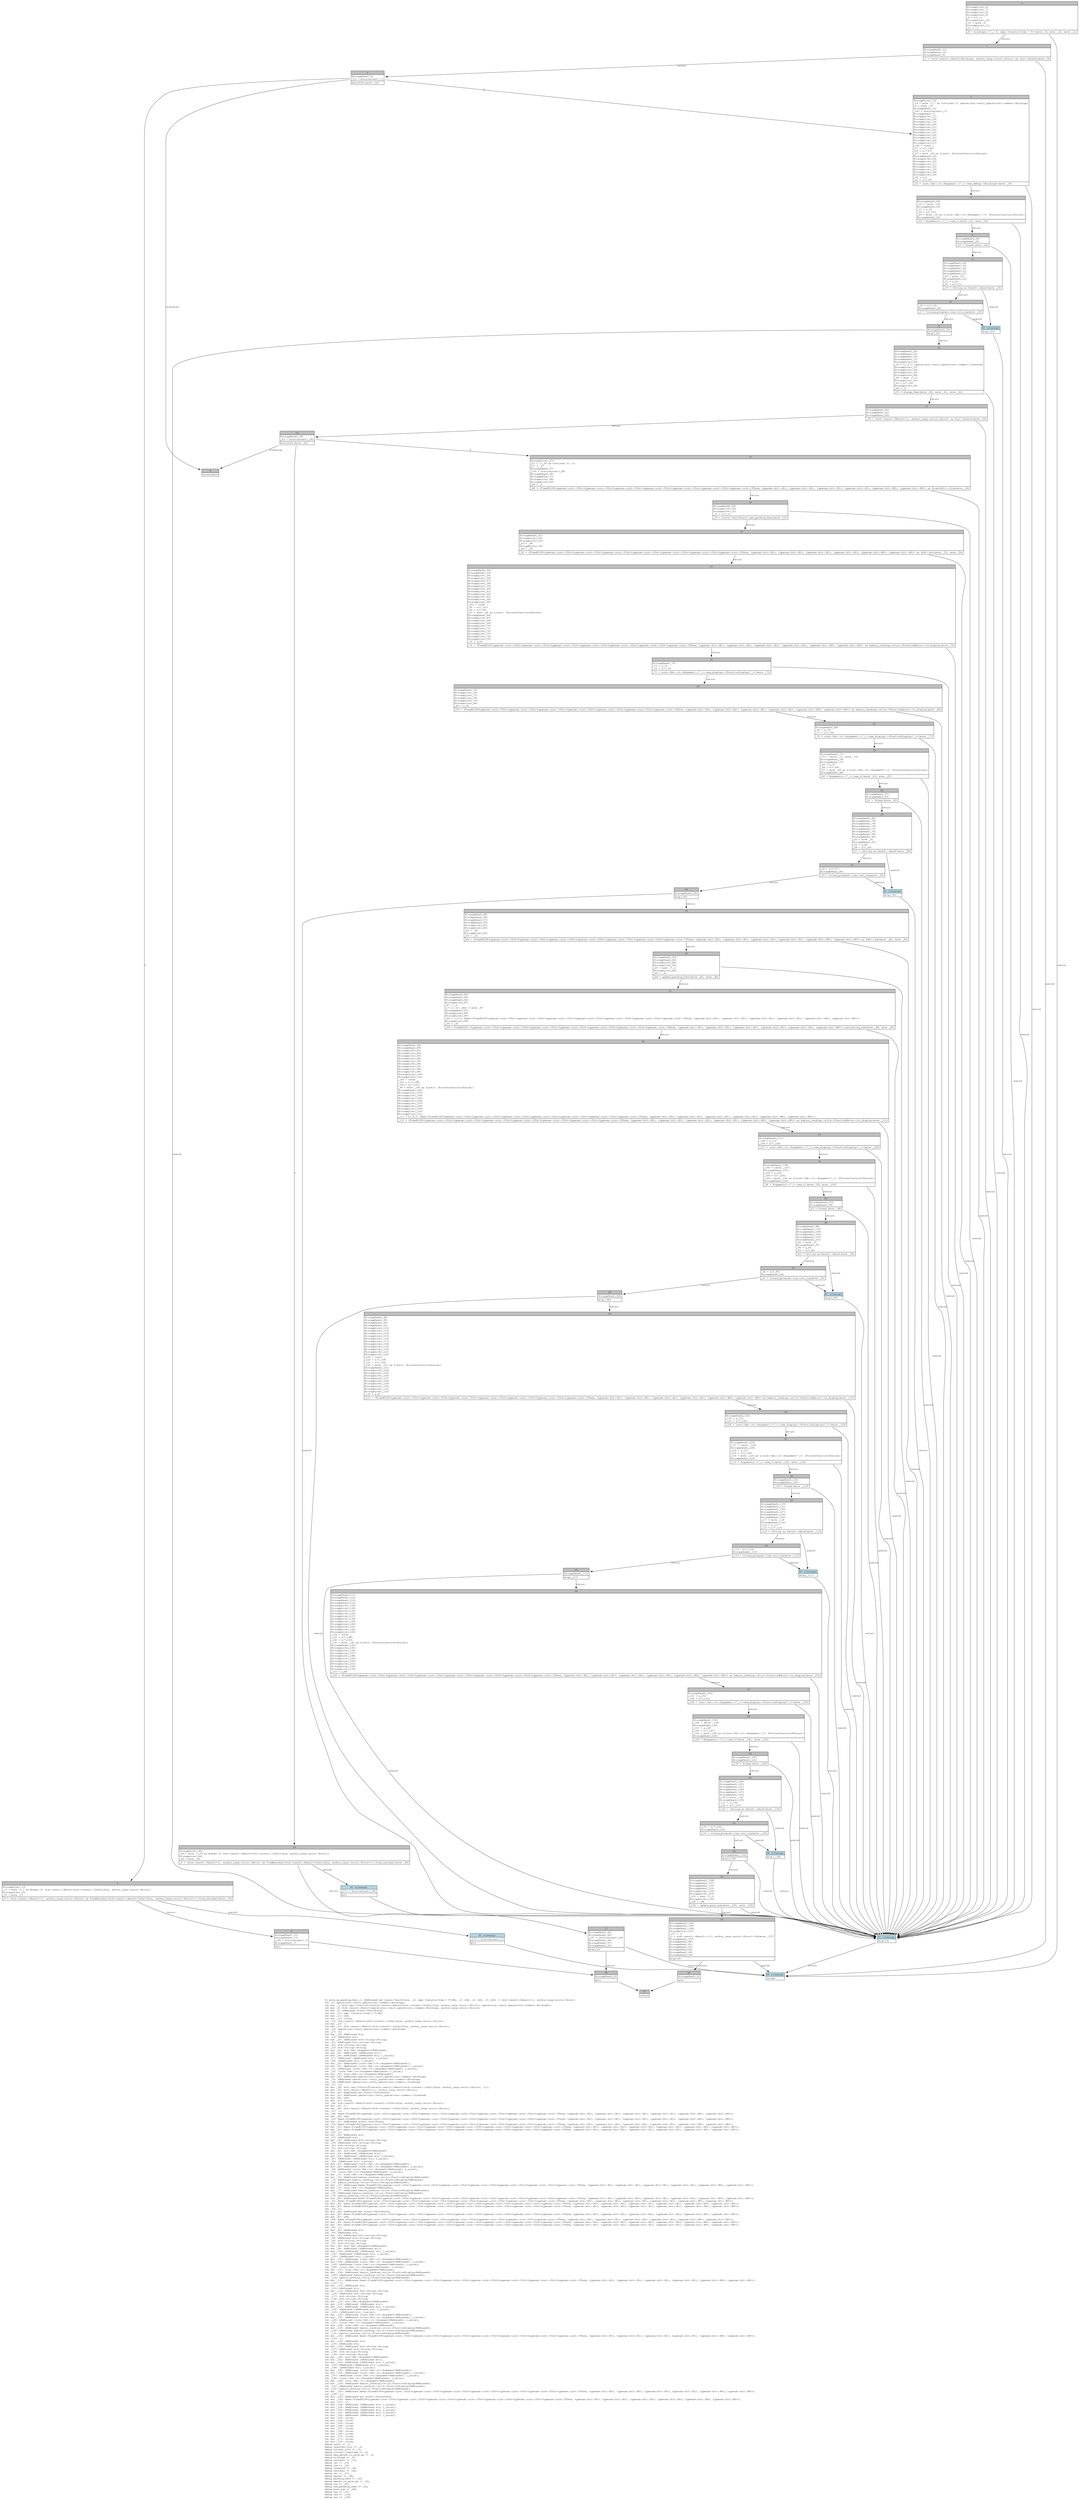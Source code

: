 digraph Mir_0_400 {
    graph [fontname="Courier, monospace"];
    node [fontname="Courier, monospace"];
    edge [fontname="Courier, monospace"];
    label=<fn give_up_pending_fee(_1: &amp;ReErased mut state::VaultState, _2: impl Iterator&lt;Item = T&gt;/#2, _3: u64, _4: u64, _5: u64) -&gt; std::result::Result&lt;(), anchor_lang::error::Error&gt;<br align="left"/>let _6: operations::vault_operations::common::Holdings;<br align="left"/>let mut _7: std::ops::ControlFlow&lt;std::result::Result&lt;std::convert::Infallible, anchor_lang::error::Error&gt;, operations::vault_operations::common::Holdings&gt;;<br align="left"/>let mut _8: std::result::Result&lt;operations::vault_operations::common::Holdings, anchor_lang::error::Error&gt;;<br align="left"/>let mut _9: &amp;ReErased state::VaultState;<br align="left"/>let mut _10: impl Iterator&lt;Item = T&gt;/#2;<br align="left"/>let mut _11: u64;<br align="left"/>let mut _12: isize;<br align="left"/>let _13: std::result::Result&lt;std::convert::Infallible, anchor_lang::error::Error&gt;;<br align="left"/>let mut _14: !;<br align="left"/>let mut _15: std::result::Result&lt;std::convert::Infallible, anchor_lang::error::Error&gt;;<br align="left"/>let _16: operations::vault_operations::common::Holdings;<br align="left"/>let _17: ();<br align="left"/>let mut _18: &amp;ReErased str;<br align="left"/>let _19: &amp;ReErased str;<br align="left"/>let mut _20: &amp;ReErased std::string::String;<br align="left"/>let _21: &amp;ReErased std::string::String;<br align="left"/>let _22: std::string::String;<br align="left"/>let _23: std::string::String;<br align="left"/>let mut _24: std::fmt::Arguments&lt;ReErased&gt;;<br align="left"/>let mut _25: &amp;ReErased [&amp;ReErased str];<br align="left"/>let mut _26: &amp;ReErased [&amp;ReErased str; 1_usize];<br align="left"/>let _27: &amp;ReErased [&amp;ReErased str; 1_usize];<br align="left"/>let _28: [&amp;ReErased str; 1_usize];<br align="left"/>let mut _29: &amp;ReErased [core::fmt::rt::Argument&lt;ReErased&gt;];<br align="left"/>let mut _30: &amp;ReErased [core::fmt::rt::Argument&lt;ReErased&gt;; 1_usize];<br align="left"/>let _31: &amp;ReErased [core::fmt::rt::Argument&lt;ReErased&gt;; 1_usize];<br align="left"/>let _32: [core::fmt::rt::Argument&lt;ReErased&gt;; 1_usize];<br align="left"/>let mut _33: core::fmt::rt::Argument&lt;ReErased&gt;;<br align="left"/>let mut _34: &amp;ReErased operations::vault_operations::common::Holdings;<br align="left"/>let _35: &amp;ReErased operations::vault_operations::common::Holdings;<br align="left"/>let _36: &amp;ReErased operations::vault_operations::common::Invested;<br align="left"/>let _37: ();<br align="left"/>let mut _38: std::ops::ControlFlow&lt;std::result::Result&lt;std::convert::Infallible, anchor_lang::error::Error&gt;, ()&gt;;<br align="left"/>let mut _39: std::result::Result&lt;(), anchor_lang::error::Error&gt;;<br align="left"/>let mut _40: &amp;ReErased mut state::VaultState;<br align="left"/>let mut _41: &amp;ReErased operations::vault_operations::common::Invested;<br align="left"/>let mut _42: u64;<br align="left"/>let mut _43: isize;<br align="left"/>let _44: std::result::Result&lt;std::convert::Infallible, anchor_lang::error::Error&gt;;<br align="left"/>let mut _45: !;<br align="left"/>let mut _46: std::result::Result&lt;std::convert::Infallible, anchor_lang::error::Error&gt;;<br align="left"/>let _47: ();<br align="left"/>let _48: fixed::FixedU128&lt;typenum::uint::UInt&lt;typenum::uint::UInt&lt;typenum::uint::UInt&lt;typenum::uint::UInt&lt;typenum::uint::UInt&lt;typenum::uint::UInt&lt;typenum::uint::UTerm, typenum::bit::B1&gt;, typenum::bit::B1&gt;, typenum::bit::B1&gt;, typenum::bit::B1&gt;, typenum::bit::B0&gt;, typenum::bit::B0&gt;&gt;;<br align="left"/>let mut _49: u64;<br align="left"/>let _50: fixed::FixedU128&lt;typenum::uint::UInt&lt;typenum::uint::UInt&lt;typenum::uint::UInt&lt;typenum::uint::UInt&lt;typenum::uint::UInt&lt;typenum::uint::UInt&lt;typenum::uint::UTerm, typenum::bit::B1&gt;, typenum::bit::B1&gt;, typenum::bit::B1&gt;, typenum::bit::B1&gt;, typenum::bit::B0&gt;, typenum::bit::B0&gt;&gt;;<br align="left"/>let mut _51: &amp;ReErased state::VaultState;<br align="left"/>let _52: fixed::FixedU128&lt;typenum::uint::UInt&lt;typenum::uint::UInt&lt;typenum::uint::UInt&lt;typenum::uint::UInt&lt;typenum::uint::UInt&lt;typenum::uint::UInt&lt;typenum::uint::UTerm, typenum::bit::B1&gt;, typenum::bit::B1&gt;, typenum::bit::B1&gt;, typenum::bit::B1&gt;, typenum::bit::B0&gt;, typenum::bit::B0&gt;&gt;;<br align="left"/>let mut _53: fixed::FixedU128&lt;typenum::uint::UInt&lt;typenum::uint::UInt&lt;typenum::uint::UInt&lt;typenum::uint::UInt&lt;typenum::uint::UInt&lt;typenum::uint::UInt&lt;typenum::uint::UTerm, typenum::bit::B1&gt;, typenum::bit::B1&gt;, typenum::bit::B1&gt;, typenum::bit::B1&gt;, typenum::bit::B0&gt;, typenum::bit::B0&gt;&gt;;<br align="left"/>let mut _54: fixed::FixedU128&lt;typenum::uint::UInt&lt;typenum::uint::UInt&lt;typenum::uint::UInt&lt;typenum::uint::UInt&lt;typenum::uint::UInt&lt;typenum::uint::UInt&lt;typenum::uint::UTerm, typenum::bit::B1&gt;, typenum::bit::B1&gt;, typenum::bit::B1&gt;, typenum::bit::B1&gt;, typenum::bit::B0&gt;, typenum::bit::B0&gt;&gt;;<br align="left"/>let _55: ();<br align="left"/>let mut _56: &amp;ReErased str;<br align="left"/>let _57: &amp;ReErased str;<br align="left"/>let mut _58: &amp;ReErased std::string::String;<br align="left"/>let _59: &amp;ReErased std::string::String;<br align="left"/>let _60: std::string::String;<br align="left"/>let _61: std::string::String;<br align="left"/>let mut _62: std::fmt::Arguments&lt;ReErased&gt;;<br align="left"/>let mut _63: &amp;ReErased [&amp;ReErased str];<br align="left"/>let mut _64: &amp;ReErased [&amp;ReErased str; 3_usize];<br align="left"/>let _65: &amp;ReErased [&amp;ReErased str; 3_usize];<br align="left"/>let _66: [&amp;ReErased str; 3_usize];<br align="left"/>let mut _67: &amp;ReErased [core::fmt::rt::Argument&lt;ReErased&gt;];<br align="left"/>let mut _68: &amp;ReErased [core::fmt::rt::Argument&lt;ReErased&gt;; 2_usize];<br align="left"/>let _69: &amp;ReErased [core::fmt::rt::Argument&lt;ReErased&gt;; 2_usize];<br align="left"/>let _70: [core::fmt::rt::Argument&lt;ReErased&gt;; 2_usize];<br align="left"/>let mut _71: core::fmt::rt::Argument&lt;ReErased&gt;;<br align="left"/>let mut _72: &amp;ReErased kamino_lending::utils::FractionDisplay&lt;ReErased&gt;;<br align="left"/>let _73: &amp;ReErased kamino_lending::utils::FractionDisplay&lt;ReErased&gt;;<br align="left"/>let _74: kamino_lending::utils::FractionDisplay&lt;ReErased&gt;;<br align="left"/>let mut _75: &amp;ReErased fixed::FixedU128&lt;typenum::uint::UInt&lt;typenum::uint::UInt&lt;typenum::uint::UInt&lt;typenum::uint::UInt&lt;typenum::uint::UInt&lt;typenum::uint::UInt&lt;typenum::uint::UTerm, typenum::bit::B1&gt;, typenum::bit::B1&gt;, typenum::bit::B1&gt;, typenum::bit::B1&gt;, typenum::bit::B0&gt;, typenum::bit::B0&gt;&gt;;<br align="left"/>let mut _76: core::fmt::rt::Argument&lt;ReErased&gt;;<br align="left"/>let mut _77: &amp;ReErased kamino_lending::utils::FractionDisplay&lt;ReErased&gt;;<br align="left"/>let _78: &amp;ReErased kamino_lending::utils::FractionDisplay&lt;ReErased&gt;;<br align="left"/>let _79: kamino_lending::utils::FractionDisplay&lt;ReErased&gt;;<br align="left"/>let mut _80: &amp;ReErased fixed::FixedU128&lt;typenum::uint::UInt&lt;typenum::uint::UInt&lt;typenum::uint::UInt&lt;typenum::uint::UInt&lt;typenum::uint::UInt&lt;typenum::uint::UInt&lt;typenum::uint::UTerm, typenum::bit::B1&gt;, typenum::bit::B1&gt;, typenum::bit::B1&gt;, typenum::bit::B1&gt;, typenum::bit::B0&gt;, typenum::bit::B0&gt;&gt;;<br align="left"/>let _81: fixed::FixedU128&lt;typenum::uint::UInt&lt;typenum::uint::UInt&lt;typenum::uint::UInt&lt;typenum::uint::UInt&lt;typenum::uint::UInt&lt;typenum::uint::UInt&lt;typenum::uint::UTerm, typenum::bit::B1&gt;, typenum::bit::B1&gt;, typenum::bit::B1&gt;, typenum::bit::B1&gt;, typenum::bit::B0&gt;, typenum::bit::B0&gt;&gt;;<br align="left"/>let mut _82: fixed::FixedU128&lt;typenum::uint::UInt&lt;typenum::uint::UInt&lt;typenum::uint::UInt&lt;typenum::uint::UInt&lt;typenum::uint::UInt&lt;typenum::uint::UInt&lt;typenum::uint::UTerm, typenum::bit::B1&gt;, typenum::bit::B1&gt;, typenum::bit::B1&gt;, typenum::bit::B1&gt;, typenum::bit::B0&gt;, typenum::bit::B0&gt;&gt;;<br align="left"/>let mut _83: fixed::FixedU128&lt;typenum::uint::UInt&lt;typenum::uint::UInt&lt;typenum::uint::UInt&lt;typenum::uint::UInt&lt;typenum::uint::UInt&lt;typenum::uint::UInt&lt;typenum::uint::UTerm, typenum::bit::B1&gt;, typenum::bit::B1&gt;, typenum::bit::B1&gt;, typenum::bit::B1&gt;, typenum::bit::B0&gt;, typenum::bit::B0&gt;&gt;;<br align="left"/>let _84: ();<br align="left"/>let mut _85: &amp;ReErased mut state::VaultState;<br align="left"/>let mut _86: fixed::FixedU128&lt;typenum::uint::UInt&lt;typenum::uint::UInt&lt;typenum::uint::UInt&lt;typenum::uint::UInt&lt;typenum::uint::UInt&lt;typenum::uint::UInt&lt;typenum::uint::UTerm, typenum::bit::B1&gt;, typenum::bit::B1&gt;, typenum::bit::B1&gt;, typenum::bit::B1&gt;, typenum::bit::B0&gt;, typenum::bit::B0&gt;&gt;;<br align="left"/>let mut _87: u64;<br align="left"/>let _88: fixed::FixedU128&lt;typenum::uint::UInt&lt;typenum::uint::UInt&lt;typenum::uint::UInt&lt;typenum::uint::UInt&lt;typenum::uint::UInt&lt;typenum::uint::UInt&lt;typenum::uint::UTerm, typenum::bit::B1&gt;, typenum::bit::B1&gt;, typenum::bit::B1&gt;, typenum::bit::B1&gt;, typenum::bit::B0&gt;, typenum::bit::B0&gt;&gt;;<br align="left"/>let mut _89: fixed::FixedU128&lt;typenum::uint::UInt&lt;typenum::uint::UInt&lt;typenum::uint::UInt&lt;typenum::uint::UInt&lt;typenum::uint::UInt&lt;typenum::uint::UInt&lt;typenum::uint::UTerm, typenum::bit::B1&gt;, typenum::bit::B1&gt;, typenum::bit::B1&gt;, typenum::bit::B1&gt;, typenum::bit::B0&gt;, typenum::bit::B0&gt;&gt;;<br align="left"/>let mut _90: fixed::FixedU128&lt;typenum::uint::UInt&lt;typenum::uint::UInt&lt;typenum::uint::UInt&lt;typenum::uint::UInt&lt;typenum::uint::UInt&lt;typenum::uint::UInt&lt;typenum::uint::UTerm, typenum::bit::B1&gt;, typenum::bit::B1&gt;, typenum::bit::B1&gt;, typenum::bit::B1&gt;, typenum::bit::B0&gt;, typenum::bit::B0&gt;&gt;;<br align="left"/>let _91: ();<br align="left"/>let mut _92: &amp;ReErased str;<br align="left"/>let _93: &amp;ReErased str;<br align="left"/>let mut _94: &amp;ReErased std::string::String;<br align="left"/>let _95: &amp;ReErased std::string::String;<br align="left"/>let _96: std::string::String;<br align="left"/>let _97: std::string::String;<br align="left"/>let mut _98: std::fmt::Arguments&lt;ReErased&gt;;<br align="left"/>let mut _99: &amp;ReErased [&amp;ReErased str];<br align="left"/>let mut _100: &amp;ReErased [&amp;ReErased str; 1_usize];<br align="left"/>let _101: &amp;ReErased [&amp;ReErased str; 1_usize];<br align="left"/>let _102: [&amp;ReErased str; 1_usize];<br align="left"/>let mut _103: &amp;ReErased [core::fmt::rt::Argument&lt;ReErased&gt;];<br align="left"/>let mut _104: &amp;ReErased [core::fmt::rt::Argument&lt;ReErased&gt;; 1_usize];<br align="left"/>let _105: &amp;ReErased [core::fmt::rt::Argument&lt;ReErased&gt;; 1_usize];<br align="left"/>let _106: [core::fmt::rt::Argument&lt;ReErased&gt;; 1_usize];<br align="left"/>let mut _107: core::fmt::rt::Argument&lt;ReErased&gt;;<br align="left"/>let mut _108: &amp;ReErased kamino_lending::utils::FractionDisplay&lt;ReErased&gt;;<br align="left"/>let _109: &amp;ReErased kamino_lending::utils::FractionDisplay&lt;ReErased&gt;;<br align="left"/>let _110: kamino_lending::utils::FractionDisplay&lt;ReErased&gt;;<br align="left"/>let mut _111: &amp;ReErased fixed::FixedU128&lt;typenum::uint::UInt&lt;typenum::uint::UInt&lt;typenum::uint::UInt&lt;typenum::uint::UInt&lt;typenum::uint::UInt&lt;typenum::uint::UInt&lt;typenum::uint::UTerm, typenum::bit::B1&gt;, typenum::bit::B1&gt;, typenum::bit::B1&gt;, typenum::bit::B1&gt;, typenum::bit::B0&gt;, typenum::bit::B0&gt;&gt;;<br align="left"/>let _112: ();<br align="left"/>let mut _113: &amp;ReErased str;<br align="left"/>let _114: &amp;ReErased str;<br align="left"/>let mut _115: &amp;ReErased std::string::String;<br align="left"/>let _116: &amp;ReErased std::string::String;<br align="left"/>let _117: std::string::String;<br align="left"/>let _118: std::string::String;<br align="left"/>let mut _119: std::fmt::Arguments&lt;ReErased&gt;;<br align="left"/>let mut _120: &amp;ReErased [&amp;ReErased str];<br align="left"/>let mut _121: &amp;ReErased [&amp;ReErased str; 1_usize];<br align="left"/>let _122: &amp;ReErased [&amp;ReErased str; 1_usize];<br align="left"/>let _123: [&amp;ReErased str; 1_usize];<br align="left"/>let mut _124: &amp;ReErased [core::fmt::rt::Argument&lt;ReErased&gt;];<br align="left"/>let mut _125: &amp;ReErased [core::fmt::rt::Argument&lt;ReErased&gt;; 1_usize];<br align="left"/>let _126: &amp;ReErased [core::fmt::rt::Argument&lt;ReErased&gt;; 1_usize];<br align="left"/>let _127: [core::fmt::rt::Argument&lt;ReErased&gt;; 1_usize];<br align="left"/>let mut _128: core::fmt::rt::Argument&lt;ReErased&gt;;<br align="left"/>let mut _129: &amp;ReErased kamino_lending::utils::FractionDisplay&lt;ReErased&gt;;<br align="left"/>let _130: &amp;ReErased kamino_lending::utils::FractionDisplay&lt;ReErased&gt;;<br align="left"/>let _131: kamino_lending::utils::FractionDisplay&lt;ReErased&gt;;<br align="left"/>let mut _132: &amp;ReErased fixed::FixedU128&lt;typenum::uint::UInt&lt;typenum::uint::UInt&lt;typenum::uint::UInt&lt;typenum::uint::UInt&lt;typenum::uint::UInt&lt;typenum::uint::UInt&lt;typenum::uint::UTerm, typenum::bit::B1&gt;, typenum::bit::B1&gt;, typenum::bit::B1&gt;, typenum::bit::B1&gt;, typenum::bit::B0&gt;, typenum::bit::B0&gt;&gt;;<br align="left"/>let _133: ();<br align="left"/>let mut _134: &amp;ReErased str;<br align="left"/>let _135: &amp;ReErased str;<br align="left"/>let mut _136: &amp;ReErased std::string::String;<br align="left"/>let _137: &amp;ReErased std::string::String;<br align="left"/>let _138: std::string::String;<br align="left"/>let _139: std::string::String;<br align="left"/>let mut _140: std::fmt::Arguments&lt;ReErased&gt;;<br align="left"/>let mut _141: &amp;ReErased [&amp;ReErased str];<br align="left"/>let mut _142: &amp;ReErased [&amp;ReErased str; 1_usize];<br align="left"/>let _143: &amp;ReErased [&amp;ReErased str; 1_usize];<br align="left"/>let _144: [&amp;ReErased str; 1_usize];<br align="left"/>let mut _145: &amp;ReErased [core::fmt::rt::Argument&lt;ReErased&gt;];<br align="left"/>let mut _146: &amp;ReErased [core::fmt::rt::Argument&lt;ReErased&gt;; 1_usize];<br align="left"/>let _147: &amp;ReErased [core::fmt::rt::Argument&lt;ReErased&gt;; 1_usize];<br align="left"/>let _148: [core::fmt::rt::Argument&lt;ReErased&gt;; 1_usize];<br align="left"/>let mut _149: core::fmt::rt::Argument&lt;ReErased&gt;;<br align="left"/>let mut _150: &amp;ReErased kamino_lending::utils::FractionDisplay&lt;ReErased&gt;;<br align="left"/>let _151: &amp;ReErased kamino_lending::utils::FractionDisplay&lt;ReErased&gt;;<br align="left"/>let _152: kamino_lending::utils::FractionDisplay&lt;ReErased&gt;;<br align="left"/>let mut _153: &amp;ReErased fixed::FixedU128&lt;typenum::uint::UInt&lt;typenum::uint::UInt&lt;typenum::uint::UInt&lt;typenum::uint::UInt&lt;typenum::uint::UInt&lt;typenum::uint::UInt&lt;typenum::uint::UTerm, typenum::bit::B1&gt;, typenum::bit::B1&gt;, typenum::bit::B1&gt;, typenum::bit::B1&gt;, typenum::bit::B0&gt;, typenum::bit::B0&gt;&gt;;<br align="left"/>let _154: ();<br align="left"/>let mut _155: &amp;ReErased mut state::VaultState;<br align="left"/>let mut _156: fixed::FixedU128&lt;typenum::uint::UInt&lt;typenum::uint::UInt&lt;typenum::uint::UInt&lt;typenum::uint::UInt&lt;typenum::uint::UInt&lt;typenum::uint::UInt&lt;typenum::uint::UTerm, typenum::bit::B1&gt;, typenum::bit::B1&gt;, typenum::bit::B1&gt;, typenum::bit::B1&gt;, typenum::bit::B0&gt;, typenum::bit::B0&gt;&gt;;<br align="left"/>let mut _157: ();<br align="left"/>let mut _158: &amp;ReErased [&amp;ReErased str; 1_usize];<br align="left"/>let mut _159: &amp;ReErased [&amp;ReErased str; 1_usize];<br align="left"/>let mut _160: &amp;ReErased [&amp;ReErased str; 1_usize];<br align="left"/>let mut _161: &amp;ReErased [&amp;ReErased str; 3_usize];<br align="left"/>let mut _162: &amp;ReErased [&amp;ReErased str; 1_usize];<br align="left"/>let mut _163: isize;<br align="left"/>let mut _164: isize;<br align="left"/>let mut _165: isize;<br align="left"/>let mut _166: isize;<br align="left"/>let mut _167: isize;<br align="left"/>let mut _168: isize;<br align="left"/>let mut _169: isize;<br align="left"/>let mut _170: isize;<br align="left"/>let mut _171: isize;<br align="left"/>let mut _172: isize;<br align="left"/>debug vault =&gt; _1;<br align="left"/>debug reserves_iter =&gt; _2;<br align="left"/>debug current_slot =&gt; _3;<br align="left"/>debug current_timestamp =&gt; _4;<br align="left"/>debug max_amount_to_give_up =&gt; _5;<br align="left"/>debug holdings =&gt; _6;<br align="left"/>debug residual =&gt; _13;<br align="left"/>debug val =&gt; _16;<br align="left"/>debug res =&gt; _23;<br align="left"/>debug invested =&gt; _36;<br align="left"/>debug residual =&gt; _44;<br align="left"/>debug val =&gt; _47;<br align="left"/>debug amount =&gt; _48;<br align="left"/>debug pending_fees =&gt; _50;<br align="left"/>debug amount_to_give_up =&gt; _52;<br align="left"/>debug res =&gt; _61;<br align="left"/>debug new_pending_fees =&gt; _81;<br align="left"/>debug prev_aum =&gt; _88;<br align="left"/>debug res =&gt; _97;<br align="left"/>debug res =&gt; _118;<br align="left"/>debug res =&gt; _139;<br align="left"/>>;
    bb0__0_400 [shape="none", label=<<table border="0" cellborder="1" cellspacing="0"><tr><td bgcolor="gray" align="center" colspan="1">0</td></tr><tr><td align="left" balign="left">StorageLive(_6)<br/>StorageLive(_7)<br/>StorageLive(_8)<br/>StorageLive(_9)<br/>_9 = &amp;(*_1)<br/>StorageLive(_10)<br/>_10 = move _2<br/>StorageLive(_11)<br/>_11 = _3<br/></td></tr><tr><td align="left">_8 = holdings::&lt;'_, T, impl Iterator&lt;Item = T&gt;&gt;(move _9, move _10, move _11)</td></tr></table>>];
    bb1__0_400 [shape="none", label=<<table border="0" cellborder="1" cellspacing="0"><tr><td bgcolor="gray" align="center" colspan="1">1</td></tr><tr><td align="left" balign="left">StorageDead(_11)<br/>StorageDead(_10)<br/>StorageDead(_9)<br/></td></tr><tr><td align="left">_7 = &lt;std::result::Result&lt;Holdings, anchor_lang::error::Error&gt; as Try&gt;::branch(move _8)</td></tr></table>>];
    bb2__0_400 [shape="none", label=<<table border="0" cellborder="1" cellspacing="0"><tr><td bgcolor="gray" align="center" colspan="1">2</td></tr><tr><td align="left" balign="left">StorageDead(_8)<br/>_12 = discriminant(_7)<br/></td></tr><tr><td align="left">switchInt(move _12)</td></tr></table>>];
    bb3__0_400 [shape="none", label=<<table border="0" cellborder="1" cellspacing="0"><tr><td bgcolor="gray" align="center" colspan="1">3</td></tr><tr><td align="left" balign="left">StorageLive(_16)<br/>_16 = move ((_7 as Continue).0: operations::vault_operations::common::Holdings)<br/>_6 = move _16<br/>StorageDead(_16)<br/>_163 = discriminant(_7)<br/>StorageDead(_7)<br/>StorageLive(_17)<br/>StorageLive(_18)<br/>StorageLive(_19)<br/>StorageLive(_20)<br/>StorageLive(_21)<br/>StorageLive(_22)<br/>StorageLive(_23)<br/>StorageLive(_24)<br/>StorageLive(_25)<br/>StorageLive(_26)<br/>StorageLive(_27)<br/>_162 = const _<br/>_27 = &amp;(*_162)<br/>_26 = &amp;(*_27)<br/>_25 = move _26 as &amp;[&amp;str] (PointerCoercion(Unsize))<br/>StorageDead(_26)<br/>StorageLive(_29)<br/>StorageLive(_30)<br/>StorageLive(_31)<br/>StorageLive(_32)<br/>StorageLive(_33)<br/>StorageLive(_34)<br/>StorageLive(_35)<br/>_35 = &amp;_6<br/>_34 = &amp;(*_35)<br/></td></tr><tr><td align="left">_33 = core::fmt::rt::Argument::&lt;'_&gt;::new_debug::&lt;Holdings&gt;(move _34)</td></tr></table>>];
    bb4__0_400 [shape="none", label=<<table border="0" cellborder="1" cellspacing="0"><tr><td bgcolor="gray" align="center" colspan="1">4</td></tr><tr><td align="left">unreachable</td></tr></table>>];
    bb5__0_400 [shape="none", label=<<table border="0" cellborder="1" cellspacing="0"><tr><td bgcolor="gray" align="center" colspan="1">5</td></tr><tr><td align="left" balign="left">StorageLive(_13)<br/>_13 = move ((_7 as Break).0: std::result::Result&lt;std::convert::Infallible, anchor_lang::error::Error&gt;)<br/>StorageLive(_15)<br/>_15 = move _13<br/></td></tr><tr><td align="left">_0 = &lt;std::result::Result&lt;(), anchor_lang::error::Error&gt; as FromResidual&lt;std::result::Result&lt;Infallible, anchor_lang::error::Error&gt;&gt;&gt;::from_residual(move _15)</td></tr></table>>];
    bb6__0_400 [shape="none", label=<<table border="0" cellborder="1" cellspacing="0"><tr><td bgcolor="gray" align="center" colspan="1">6</td></tr><tr><td align="left" balign="left">StorageDead(_15)<br/>StorageDead(_13)<br/>_169 = discriminant(_7)<br/>StorageDead(_7)<br/></td></tr><tr><td align="left">goto</td></tr></table>>];
    bb7__0_400 [shape="none", label=<<table border="0" cellborder="1" cellspacing="0"><tr><td bgcolor="gray" align="center" colspan="1">7</td></tr><tr><td align="left" balign="left">StorageDead(_34)<br/>_32 = [move _33]<br/>StorageDead(_33)<br/>_31 = &amp;_32<br/>_30 = &amp;(*_31)<br/>_29 = move _30 as &amp;[core::fmt::rt::Argument&lt;'_&gt;] (PointerCoercion(Unsize))<br/>StorageDead(_30)<br/></td></tr><tr><td align="left">_24 = Arguments::&lt;'_&gt;::new_v1(move _25, move _29)</td></tr></table>>];
    bb8__0_400 [shape="none", label=<<table border="0" cellborder="1" cellspacing="0"><tr><td bgcolor="gray" align="center" colspan="1">8</td></tr><tr><td align="left" balign="left">StorageDead(_29)<br/>StorageDead(_25)<br/></td></tr><tr><td align="left">_23 = format(move _24)</td></tr></table>>];
    bb9__0_400 [shape="none", label=<<table border="0" cellborder="1" cellspacing="0"><tr><td bgcolor="gray" align="center" colspan="1">9</td></tr><tr><td align="left" balign="left">StorageDead(_24)<br/>StorageDead(_35)<br/>StorageDead(_32)<br/>StorageDead(_31)<br/>StorageDead(_27)<br/>_22 = move _23<br/>StorageDead(_23)<br/>_21 = &amp;_22<br/>_20 = &amp;(*_21)<br/></td></tr><tr><td align="left">_19 = &lt;String as Deref&gt;::deref(move _20)</td></tr></table>>];
    bb10__0_400 [shape="none", label=<<table border="0" cellborder="1" cellspacing="0"><tr><td bgcolor="gray" align="center" colspan="1">10</td></tr><tr><td align="left" balign="left">_18 = &amp;(*_19)<br/>StorageDead(_20)<br/></td></tr><tr><td align="left">_17 = solana_program::log::sol_log(move _18)</td></tr></table>>];
    bb11__0_400 [shape="none", label=<<table border="0" cellborder="1" cellspacing="0"><tr><td bgcolor="gray" align="center" colspan="1">11</td></tr><tr><td align="left" balign="left">StorageDead(_18)<br/></td></tr><tr><td align="left">drop(_22)</td></tr></table>>];
    bb12__0_400 [shape="none", label=<<table border="0" cellborder="1" cellspacing="0"><tr><td bgcolor="gray" align="center" colspan="1">12</td></tr><tr><td align="left" balign="left">StorageDead(_22)<br/>StorageDead(_21)<br/>StorageDead(_19)<br/>StorageDead(_17)<br/>StorageLive(_36)<br/>_36 = &amp;(_6.1: operations::vault_operations::common::Invested)<br/>StorageLive(_37)<br/>StorageLive(_38)<br/>StorageLive(_39)<br/>StorageLive(_40)<br/>_40 = &amp;mut (*_1)<br/>StorageLive(_41)<br/>_41 = &amp;(*_36)<br/>StorageLive(_42)<br/>_42 = _4<br/></td></tr><tr><td align="left">_39 = charge_fees(move _40, move _41, move _42)</td></tr></table>>];
    bb13__0_400 [shape="none", label=<<table border="0" cellborder="1" cellspacing="0"><tr><td bgcolor="gray" align="center" colspan="1">13</td></tr><tr><td align="left" balign="left">StorageDead(_42)<br/>StorageDead(_41)<br/>StorageDead(_40)<br/></td></tr><tr><td align="left">_38 = &lt;std::result::Result&lt;(), anchor_lang::error::Error&gt; as Try&gt;::branch(move _39)</td></tr></table>>];
    bb14__0_400 [shape="none", label=<<table border="0" cellborder="1" cellspacing="0"><tr><td bgcolor="gray" align="center" colspan="1">14</td></tr><tr><td align="left" balign="left">StorageDead(_39)<br/>_43 = discriminant(_38)<br/></td></tr><tr><td align="left">switchInt(move _43)</td></tr></table>>];
    bb15__0_400 [shape="none", label=<<table border="0" cellborder="1" cellspacing="0"><tr><td bgcolor="gray" align="center" colspan="1">15</td></tr><tr><td align="left" balign="left">StorageLive(_47)<br/>_47 = ((_38 as Continue).0: ())<br/>_37 = _47<br/>StorageDead(_47)<br/>_165 = discriminant(_38)<br/>StorageDead(_38)<br/>StorageDead(_37)<br/>StorageLive(_48)<br/>StorageLive(_49)<br/>_49 = _5<br/></td></tr><tr><td align="left">_48 = &lt;FixedU128&lt;typenum::uint::UInt&lt;typenum::uint::UInt&lt;typenum::uint::UInt&lt;typenum::uint::UInt&lt;typenum::uint::UInt&lt;typenum::uint::UInt&lt;typenum::uint::UTerm, typenum::bit::B1&gt;, typenum::bit::B1&gt;, typenum::bit::B1&gt;, typenum::bit::B1&gt;, typenum::bit::B0&gt;, typenum::bit::B0&gt;&gt; as From&lt;u64&gt;&gt;::from(move _49)</td></tr></table>>];
    bb16__0_400 [shape="none", label=<<table border="0" cellborder="1" cellspacing="0"><tr><td bgcolor="gray" align="center" colspan="1">16</td></tr><tr><td align="left" balign="left">StorageLive(_44)<br/>_44 = move ((_38 as Break).0: std::result::Result&lt;std::convert::Infallible, anchor_lang::error::Error&gt;)<br/>StorageLive(_46)<br/>_46 = move _44<br/></td></tr><tr><td align="left">_0 = &lt;std::result::Result&lt;(), anchor_lang::error::Error&gt; as FromResidual&lt;std::result::Result&lt;Infallible, anchor_lang::error::Error&gt;&gt;&gt;::from_residual(move _46)</td></tr></table>>];
    bb17__0_400 [shape="none", label=<<table border="0" cellborder="1" cellspacing="0"><tr><td bgcolor="gray" align="center" colspan="1">17</td></tr><tr><td align="left" balign="left">StorageDead(_46)<br/>StorageDead(_44)<br/>_167 = discriminant(_38)<br/>StorageDead(_38)<br/>StorageDead(_37)<br/>StorageDead(_36)<br/></td></tr><tr><td align="left">drop(_6)</td></tr></table>>];
    bb18__0_400 [shape="none", label=<<table border="0" cellborder="1" cellspacing="0"><tr><td bgcolor="gray" align="center" colspan="1">18</td></tr><tr><td align="left" balign="left">StorageDead(_49)<br/>StorageLive(_50)<br/>StorageLive(_51)<br/>_51 = &amp;(*_1)<br/></td></tr><tr><td align="left">_50 = state::VaultState::get_pending_fees(move _51)</td></tr></table>>];
    bb19__0_400 [shape="none", label=<<table border="0" cellborder="1" cellspacing="0"><tr><td bgcolor="gray" align="center" colspan="1">19</td></tr><tr><td align="left" balign="left">StorageDead(_51)<br/>StorageLive(_52)<br/>StorageLive(_53)<br/>_53 = _48<br/>StorageLive(_54)<br/>_54 = _50<br/></td></tr><tr><td align="left">_52 = &lt;FixedU128&lt;typenum::uint::UInt&lt;typenum::uint::UInt&lt;typenum::uint::UInt&lt;typenum::uint::UInt&lt;typenum::uint::UInt&lt;typenum::uint::UInt&lt;typenum::uint::UTerm, typenum::bit::B1&gt;, typenum::bit::B1&gt;, typenum::bit::B1&gt;, typenum::bit::B1&gt;, typenum::bit::B0&gt;, typenum::bit::B0&gt;&gt; as Ord&gt;::min(move _53, move _54)</td></tr></table>>];
    bb20__0_400 [shape="none", label=<<table border="0" cellborder="1" cellspacing="0"><tr><td bgcolor="gray" align="center" colspan="1">20</td></tr><tr><td align="left" balign="left">StorageDead(_54)<br/>StorageDead(_53)<br/>StorageLive(_55)<br/>StorageLive(_56)<br/>StorageLive(_57)<br/>StorageLive(_58)<br/>StorageLive(_59)<br/>StorageLive(_60)<br/>StorageLive(_61)<br/>StorageLive(_62)<br/>StorageLive(_63)<br/>StorageLive(_64)<br/>StorageLive(_65)<br/>_161 = const _<br/>_65 = &amp;(*_161)<br/>_64 = &amp;(*_65)<br/>_63 = move _64 as &amp;[&amp;str] (PointerCoercion(Unsize))<br/>StorageDead(_64)<br/>StorageLive(_67)<br/>StorageLive(_68)<br/>StorageLive(_69)<br/>StorageLive(_70)<br/>StorageLive(_71)<br/>StorageLive(_72)<br/>StorageLive(_73)<br/>StorageLive(_74)<br/>StorageLive(_75)<br/>_75 = &amp;_52<br/></td></tr><tr><td align="left">_74 = &lt;FixedU128&lt;typenum::uint::UInt&lt;typenum::uint::UInt&lt;typenum::uint::UInt&lt;typenum::uint::UInt&lt;typenum::uint::UInt&lt;typenum::uint::UInt&lt;typenum::uint::UTerm, typenum::bit::B1&gt;, typenum::bit::B1&gt;, typenum::bit::B1&gt;, typenum::bit::B1&gt;, typenum::bit::B0&gt;, typenum::bit::B0&gt;&gt; as kamino_lending::utils::FractionExtra&gt;::to_display(move _75)</td></tr></table>>];
    bb21__0_400 [shape="none", label=<<table border="0" cellborder="1" cellspacing="0"><tr><td bgcolor="gray" align="center" colspan="1">21</td></tr><tr><td align="left" balign="left">StorageDead(_75)<br/>_73 = &amp;_74<br/>_72 = &amp;(*_73)<br/></td></tr><tr><td align="left">_71 = core::fmt::rt::Argument::&lt;'_&gt;::new_display::&lt;FractionDisplay&lt;'_&gt;&gt;(move _72)</td></tr></table>>];
    bb22__0_400 [shape="none", label=<<table border="0" cellborder="1" cellspacing="0"><tr><td bgcolor="gray" align="center" colspan="1">22</td></tr><tr><td align="left" balign="left">StorageDead(_72)<br/>StorageLive(_76)<br/>StorageLive(_77)<br/>StorageLive(_78)<br/>StorageLive(_79)<br/>StorageLive(_80)<br/>_80 = &amp;_50<br/></td></tr><tr><td align="left">_79 = &lt;FixedU128&lt;typenum::uint::UInt&lt;typenum::uint::UInt&lt;typenum::uint::UInt&lt;typenum::uint::UInt&lt;typenum::uint::UInt&lt;typenum::uint::UInt&lt;typenum::uint::UTerm, typenum::bit::B1&gt;, typenum::bit::B1&gt;, typenum::bit::B1&gt;, typenum::bit::B1&gt;, typenum::bit::B0&gt;, typenum::bit::B0&gt;&gt; as kamino_lending::utils::FractionExtra&gt;::to_display(move _80)</td></tr></table>>];
    bb23__0_400 [shape="none", label=<<table border="0" cellborder="1" cellspacing="0"><tr><td bgcolor="gray" align="center" colspan="1">23</td></tr><tr><td align="left" balign="left">StorageDead(_80)<br/>_78 = &amp;_79<br/>_77 = &amp;(*_78)<br/></td></tr><tr><td align="left">_76 = core::fmt::rt::Argument::&lt;'_&gt;::new_display::&lt;FractionDisplay&lt;'_&gt;&gt;(move _77)</td></tr></table>>];
    bb24__0_400 [shape="none", label=<<table border="0" cellborder="1" cellspacing="0"><tr><td bgcolor="gray" align="center" colspan="1">24</td></tr><tr><td align="left" balign="left">StorageDead(_77)<br/>_70 = [move _71, move _76]<br/>StorageDead(_76)<br/>StorageDead(_71)<br/>_69 = &amp;_70<br/>_68 = &amp;(*_69)<br/>_67 = move _68 as &amp;[core::fmt::rt::Argument&lt;'_&gt;] (PointerCoercion(Unsize))<br/>StorageDead(_68)<br/></td></tr><tr><td align="left">_62 = Arguments::&lt;'_&gt;::new_v1(move _63, move _67)</td></tr></table>>];
    bb25__0_400 [shape="none", label=<<table border="0" cellborder="1" cellspacing="0"><tr><td bgcolor="gray" align="center" colspan="1">25</td></tr><tr><td align="left" balign="left">StorageDead(_67)<br/>StorageDead(_63)<br/></td></tr><tr><td align="left">_61 = format(move _62)</td></tr></table>>];
    bb26__0_400 [shape="none", label=<<table border="0" cellborder="1" cellspacing="0"><tr><td bgcolor="gray" align="center" colspan="1">26</td></tr><tr><td align="left" balign="left">StorageDead(_62)<br/>StorageDead(_79)<br/>StorageDead(_78)<br/>StorageDead(_74)<br/>StorageDead(_73)<br/>StorageDead(_70)<br/>StorageDead(_69)<br/>StorageDead(_65)<br/>_60 = move _61<br/>StorageDead(_61)<br/>_59 = &amp;_60<br/>_58 = &amp;(*_59)<br/></td></tr><tr><td align="left">_57 = &lt;String as Deref&gt;::deref(move _58)</td></tr></table>>];
    bb27__0_400 [shape="none", label=<<table border="0" cellborder="1" cellspacing="0"><tr><td bgcolor="gray" align="center" colspan="1">27</td></tr><tr><td align="left" balign="left">_56 = &amp;(*_57)<br/>StorageDead(_58)<br/></td></tr><tr><td align="left">_55 = solana_program::log::sol_log(move _56)</td></tr></table>>];
    bb28__0_400 [shape="none", label=<<table border="0" cellborder="1" cellspacing="0"><tr><td bgcolor="gray" align="center" colspan="1">28</td></tr><tr><td align="left" balign="left">StorageDead(_56)<br/></td></tr><tr><td align="left">drop(_60)</td></tr></table>>];
    bb29__0_400 [shape="none", label=<<table border="0" cellborder="1" cellspacing="0"><tr><td bgcolor="gray" align="center" colspan="1">29</td></tr><tr><td align="left" balign="left">StorageDead(_60)<br/>StorageDead(_59)<br/>StorageDead(_57)<br/>StorageDead(_55)<br/>StorageLive(_81)<br/>StorageLive(_82)<br/>_82 = _50<br/>StorageLive(_83)<br/>_83 = _52<br/></td></tr><tr><td align="left">_81 = &lt;FixedU128&lt;typenum::uint::UInt&lt;typenum::uint::UInt&lt;typenum::uint::UInt&lt;typenum::uint::UInt&lt;typenum::uint::UInt&lt;typenum::uint::UInt&lt;typenum::uint::UTerm, typenum::bit::B1&gt;, typenum::bit::B1&gt;, typenum::bit::B1&gt;, typenum::bit::B1&gt;, typenum::bit::B0&gt;, typenum::bit::B0&gt;&gt; as Sub&gt;::sub(move _82, move _83)</td></tr></table>>];
    bb30__0_400 [shape="none", label=<<table border="0" cellborder="1" cellspacing="0"><tr><td bgcolor="gray" align="center" colspan="1">30</td></tr><tr><td align="left" balign="left">StorageDead(_83)<br/>StorageDead(_82)<br/>StorageLive(_84)<br/>StorageLive(_85)<br/>_85 = &amp;mut (*_1)<br/>StorageLive(_86)<br/>_86 = _81<br/></td></tr><tr><td align="left">_84 = update_pending_fees(move _85, move _86)</td></tr></table>>];
    bb31__0_400 [shape="none", label=<<table border="0" cellborder="1" cellspacing="0"><tr><td bgcolor="gray" align="center" colspan="1">31</td></tr><tr><td align="left" balign="left">StorageDead(_86)<br/>StorageDead(_85)<br/>StorageDead(_84)<br/>StorageLive(_87)<br/>_87 = _4<br/>((*_1).15: u64) = move _87<br/>StorageDead(_87)<br/>StorageLive(_88)<br/>StorageLive(_89)<br/>_89 = (_6.2: fixed::FixedU128&lt;typenum::uint::UInt&lt;typenum::uint::UInt&lt;typenum::uint::UInt&lt;typenum::uint::UInt&lt;typenum::uint::UInt&lt;typenum::uint::UInt&lt;typenum::uint::UTerm, typenum::bit::B1&gt;, typenum::bit::B1&gt;, typenum::bit::B1&gt;, typenum::bit::B1&gt;, typenum::bit::B0&gt;, typenum::bit::B0&gt;&gt;)<br/>StorageLive(_90)<br/>_90 = _81<br/></td></tr><tr><td align="left">_88 = FixedU128::&lt;typenum::uint::UInt&lt;typenum::uint::UInt&lt;typenum::uint::UInt&lt;typenum::uint::UInt&lt;typenum::uint::UInt&lt;typenum::uint::UInt&lt;typenum::uint::UTerm, typenum::bit::B1&gt;, typenum::bit::B1&gt;, typenum::bit::B1&gt;, typenum::bit::B1&gt;, typenum::bit::B0&gt;, typenum::bit::B0&gt;&gt;::saturating_sub(move _89, move _90)</td></tr></table>>];
    bb32__0_400 [shape="none", label=<<table border="0" cellborder="1" cellspacing="0"><tr><td bgcolor="gray" align="center" colspan="1">32</td></tr><tr><td align="left" balign="left">StorageDead(_90)<br/>StorageDead(_89)<br/>StorageLive(_91)<br/>StorageLive(_92)<br/>StorageLive(_93)<br/>StorageLive(_94)<br/>StorageLive(_95)<br/>StorageLive(_96)<br/>StorageLive(_97)<br/>StorageLive(_98)<br/>StorageLive(_99)<br/>StorageLive(_100)<br/>StorageLive(_101)<br/>_160 = const _<br/>_101 = &amp;(*_160)<br/>_100 = &amp;(*_101)<br/>_99 = move _100 as &amp;[&amp;str] (PointerCoercion(Unsize))<br/>StorageDead(_100)<br/>StorageLive(_103)<br/>StorageLive(_104)<br/>StorageLive(_105)<br/>StorageLive(_106)<br/>StorageLive(_107)<br/>StorageLive(_108)<br/>StorageLive(_109)<br/>StorageLive(_110)<br/>StorageLive(_111)<br/>_111 = &amp;(_6.2: fixed::FixedU128&lt;typenum::uint::UInt&lt;typenum::uint::UInt&lt;typenum::uint::UInt&lt;typenum::uint::UInt&lt;typenum::uint::UInt&lt;typenum::uint::UInt&lt;typenum::uint::UTerm, typenum::bit::B1&gt;, typenum::bit::B1&gt;, typenum::bit::B1&gt;, typenum::bit::B1&gt;, typenum::bit::B0&gt;, typenum::bit::B0&gt;&gt;)<br/></td></tr><tr><td align="left">_110 = &lt;FixedU128&lt;typenum::uint::UInt&lt;typenum::uint::UInt&lt;typenum::uint::UInt&lt;typenum::uint::UInt&lt;typenum::uint::UInt&lt;typenum::uint::UInt&lt;typenum::uint::UTerm, typenum::bit::B1&gt;, typenum::bit::B1&gt;, typenum::bit::B1&gt;, typenum::bit::B1&gt;, typenum::bit::B0&gt;, typenum::bit::B0&gt;&gt; as kamino_lending::utils::FractionExtra&gt;::to_display(move _111)</td></tr></table>>];
    bb33__0_400 [shape="none", label=<<table border="0" cellborder="1" cellspacing="0"><tr><td bgcolor="gray" align="center" colspan="1">33</td></tr><tr><td align="left" balign="left">StorageDead(_111)<br/>_109 = &amp;_110<br/>_108 = &amp;(*_109)<br/></td></tr><tr><td align="left">_107 = core::fmt::rt::Argument::&lt;'_&gt;::new_display::&lt;FractionDisplay&lt;'_&gt;&gt;(move _108)</td></tr></table>>];
    bb34__0_400 [shape="none", label=<<table border="0" cellborder="1" cellspacing="0"><tr><td bgcolor="gray" align="center" colspan="1">34</td></tr><tr><td align="left" balign="left">StorageDead(_108)<br/>_106 = [move _107]<br/>StorageDead(_107)<br/>_105 = &amp;_106<br/>_104 = &amp;(*_105)<br/>_103 = move _104 as &amp;[core::fmt::rt::Argument&lt;'_&gt;] (PointerCoercion(Unsize))<br/>StorageDead(_104)<br/></td></tr><tr><td align="left">_98 = Arguments::&lt;'_&gt;::new_v1(move _99, move _103)</td></tr></table>>];
    bb35__0_400 [shape="none", label=<<table border="0" cellborder="1" cellspacing="0"><tr><td bgcolor="gray" align="center" colspan="1">35</td></tr><tr><td align="left" balign="left">StorageDead(_103)<br/>StorageDead(_99)<br/></td></tr><tr><td align="left">_97 = format(move _98)</td></tr></table>>];
    bb36__0_400 [shape="none", label=<<table border="0" cellborder="1" cellspacing="0"><tr><td bgcolor="gray" align="center" colspan="1">36</td></tr><tr><td align="left" balign="left">StorageDead(_98)<br/>StorageDead(_110)<br/>StorageDead(_109)<br/>StorageDead(_106)<br/>StorageDead(_105)<br/>StorageDead(_101)<br/>_96 = move _97<br/>StorageDead(_97)<br/>_95 = &amp;_96<br/>_94 = &amp;(*_95)<br/></td></tr><tr><td align="left">_93 = &lt;String as Deref&gt;::deref(move _94)</td></tr></table>>];
    bb37__0_400 [shape="none", label=<<table border="0" cellborder="1" cellspacing="0"><tr><td bgcolor="gray" align="center" colspan="1">37</td></tr><tr><td align="left" balign="left">_92 = &amp;(*_93)<br/>StorageDead(_94)<br/></td></tr><tr><td align="left">_91 = solana_program::log::sol_log(move _92)</td></tr></table>>];
    bb38__0_400 [shape="none", label=<<table border="0" cellborder="1" cellspacing="0"><tr><td bgcolor="gray" align="center" colspan="1">38</td></tr><tr><td align="left" balign="left">StorageDead(_92)<br/></td></tr><tr><td align="left">drop(_96)</td></tr></table>>];
    bb39__0_400 [shape="none", label=<<table border="0" cellborder="1" cellspacing="0"><tr><td bgcolor="gray" align="center" colspan="1">39</td></tr><tr><td align="left" balign="left">StorageDead(_96)<br/>StorageDead(_95)<br/>StorageDead(_93)<br/>StorageDead(_91)<br/>StorageLive(_112)<br/>StorageLive(_113)<br/>StorageLive(_114)<br/>StorageLive(_115)<br/>StorageLive(_116)<br/>StorageLive(_117)<br/>StorageLive(_118)<br/>StorageLive(_119)<br/>StorageLive(_120)<br/>StorageLive(_121)<br/>StorageLive(_122)<br/>_159 = const _<br/>_122 = &amp;(*_159)<br/>_121 = &amp;(*_122)<br/>_120 = move _121 as &amp;[&amp;str] (PointerCoercion(Unsize))<br/>StorageDead(_121)<br/>StorageLive(_124)<br/>StorageLive(_125)<br/>StorageLive(_126)<br/>StorageLive(_127)<br/>StorageLive(_128)<br/>StorageLive(_129)<br/>StorageLive(_130)<br/>StorageLive(_131)<br/>StorageLive(_132)<br/>_132 = &amp;_81<br/></td></tr><tr><td align="left">_131 = &lt;FixedU128&lt;typenum::uint::UInt&lt;typenum::uint::UInt&lt;typenum::uint::UInt&lt;typenum::uint::UInt&lt;typenum::uint::UInt&lt;typenum::uint::UInt&lt;typenum::uint::UTerm, typenum::bit::B1&gt;, typenum::bit::B1&gt;, typenum::bit::B1&gt;, typenum::bit::B1&gt;, typenum::bit::B0&gt;, typenum::bit::B0&gt;&gt; as kamino_lending::utils::FractionExtra&gt;::to_display(move _132)</td></tr></table>>];
    bb40__0_400 [shape="none", label=<<table border="0" cellborder="1" cellspacing="0"><tr><td bgcolor="gray" align="center" colspan="1">40</td></tr><tr><td align="left" balign="left">StorageDead(_132)<br/>_130 = &amp;_131<br/>_129 = &amp;(*_130)<br/></td></tr><tr><td align="left">_128 = core::fmt::rt::Argument::&lt;'_&gt;::new_display::&lt;FractionDisplay&lt;'_&gt;&gt;(move _129)</td></tr></table>>];
    bb41__0_400 [shape="none", label=<<table border="0" cellborder="1" cellspacing="0"><tr><td bgcolor="gray" align="center" colspan="1">41</td></tr><tr><td align="left" balign="left">StorageDead(_129)<br/>_127 = [move _128]<br/>StorageDead(_128)<br/>_126 = &amp;_127<br/>_125 = &amp;(*_126)<br/>_124 = move _125 as &amp;[core::fmt::rt::Argument&lt;'_&gt;] (PointerCoercion(Unsize))<br/>StorageDead(_125)<br/></td></tr><tr><td align="left">_119 = Arguments::&lt;'_&gt;::new_v1(move _120, move _124)</td></tr></table>>];
    bb42__0_400 [shape="none", label=<<table border="0" cellborder="1" cellspacing="0"><tr><td bgcolor="gray" align="center" colspan="1">42</td></tr><tr><td align="left" balign="left">StorageDead(_124)<br/>StorageDead(_120)<br/></td></tr><tr><td align="left">_118 = format(move _119)</td></tr></table>>];
    bb43__0_400 [shape="none", label=<<table border="0" cellborder="1" cellspacing="0"><tr><td bgcolor="gray" align="center" colspan="1">43</td></tr><tr><td align="left" balign="left">StorageDead(_119)<br/>StorageDead(_131)<br/>StorageDead(_130)<br/>StorageDead(_127)<br/>StorageDead(_126)<br/>StorageDead(_122)<br/>_117 = move _118<br/>StorageDead(_118)<br/>_116 = &amp;_117<br/>_115 = &amp;(*_116)<br/></td></tr><tr><td align="left">_114 = &lt;String as Deref&gt;::deref(move _115)</td></tr></table>>];
    bb44__0_400 [shape="none", label=<<table border="0" cellborder="1" cellspacing="0"><tr><td bgcolor="gray" align="center" colspan="1">44</td></tr><tr><td align="left" balign="left">_113 = &amp;(*_114)<br/>StorageDead(_115)<br/></td></tr><tr><td align="left">_112 = solana_program::log::sol_log(move _113)</td></tr></table>>];
    bb45__0_400 [shape="none", label=<<table border="0" cellborder="1" cellspacing="0"><tr><td bgcolor="gray" align="center" colspan="1">45</td></tr><tr><td align="left" balign="left">StorageDead(_113)<br/></td></tr><tr><td align="left">drop(_117)</td></tr></table>>];
    bb46__0_400 [shape="none", label=<<table border="0" cellborder="1" cellspacing="0"><tr><td bgcolor="gray" align="center" colspan="1">46</td></tr><tr><td align="left" balign="left">StorageDead(_117)<br/>StorageDead(_116)<br/>StorageDead(_114)<br/>StorageDead(_112)<br/>StorageLive(_133)<br/>StorageLive(_134)<br/>StorageLive(_135)<br/>StorageLive(_136)<br/>StorageLive(_137)<br/>StorageLive(_138)<br/>StorageLive(_139)<br/>StorageLive(_140)<br/>StorageLive(_141)<br/>StorageLive(_142)<br/>StorageLive(_143)<br/>_158 = const _<br/>_143 = &amp;(*_158)<br/>_142 = &amp;(*_143)<br/>_141 = move _142 as &amp;[&amp;str] (PointerCoercion(Unsize))<br/>StorageDead(_142)<br/>StorageLive(_145)<br/>StorageLive(_146)<br/>StorageLive(_147)<br/>StorageLive(_148)<br/>StorageLive(_149)<br/>StorageLive(_150)<br/>StorageLive(_151)<br/>StorageLive(_152)<br/>StorageLive(_153)<br/>_153 = &amp;_88<br/></td></tr><tr><td align="left">_152 = &lt;FixedU128&lt;typenum::uint::UInt&lt;typenum::uint::UInt&lt;typenum::uint::UInt&lt;typenum::uint::UInt&lt;typenum::uint::UInt&lt;typenum::uint::UInt&lt;typenum::uint::UTerm, typenum::bit::B1&gt;, typenum::bit::B1&gt;, typenum::bit::B1&gt;, typenum::bit::B1&gt;, typenum::bit::B0&gt;, typenum::bit::B0&gt;&gt; as kamino_lending::utils::FractionExtra&gt;::to_display(move _153)</td></tr></table>>];
    bb47__0_400 [shape="none", label=<<table border="0" cellborder="1" cellspacing="0"><tr><td bgcolor="gray" align="center" colspan="1">47</td></tr><tr><td align="left" balign="left">StorageDead(_153)<br/>_151 = &amp;_152<br/>_150 = &amp;(*_151)<br/></td></tr><tr><td align="left">_149 = core::fmt::rt::Argument::&lt;'_&gt;::new_display::&lt;FractionDisplay&lt;'_&gt;&gt;(move _150)</td></tr></table>>];
    bb48__0_400 [shape="none", label=<<table border="0" cellborder="1" cellspacing="0"><tr><td bgcolor="gray" align="center" colspan="1">48</td></tr><tr><td align="left" balign="left">StorageDead(_150)<br/>_148 = [move _149]<br/>StorageDead(_149)<br/>_147 = &amp;_148<br/>_146 = &amp;(*_147)<br/>_145 = move _146 as &amp;[core::fmt::rt::Argument&lt;'_&gt;] (PointerCoercion(Unsize))<br/>StorageDead(_146)<br/></td></tr><tr><td align="left">_140 = Arguments::&lt;'_&gt;::new_v1(move _141, move _145)</td></tr></table>>];
    bb49__0_400 [shape="none", label=<<table border="0" cellborder="1" cellspacing="0"><tr><td bgcolor="gray" align="center" colspan="1">49</td></tr><tr><td align="left" balign="left">StorageDead(_145)<br/>StorageDead(_141)<br/></td></tr><tr><td align="left">_139 = format(move _140)</td></tr></table>>];
    bb50__0_400 [shape="none", label=<<table border="0" cellborder="1" cellspacing="0"><tr><td bgcolor="gray" align="center" colspan="1">50</td></tr><tr><td align="left" balign="left">StorageDead(_140)<br/>StorageDead(_152)<br/>StorageDead(_151)<br/>StorageDead(_148)<br/>StorageDead(_147)<br/>StorageDead(_143)<br/>_138 = move _139<br/>StorageDead(_139)<br/>_137 = &amp;_138<br/>_136 = &amp;(*_137)<br/></td></tr><tr><td align="left">_135 = &lt;String as Deref&gt;::deref(move _136)</td></tr></table>>];
    bb51__0_400 [shape="none", label=<<table border="0" cellborder="1" cellspacing="0"><tr><td bgcolor="gray" align="center" colspan="1">51</td></tr><tr><td align="left" balign="left">_134 = &amp;(*_135)<br/>StorageDead(_136)<br/></td></tr><tr><td align="left">_133 = solana_program::log::sol_log(move _134)</td></tr></table>>];
    bb52__0_400 [shape="none", label=<<table border="0" cellborder="1" cellspacing="0"><tr><td bgcolor="gray" align="center" colspan="1">52</td></tr><tr><td align="left" balign="left">StorageDead(_134)<br/></td></tr><tr><td align="left">drop(_138)</td></tr></table>>];
    bb53__0_400 [shape="none", label=<<table border="0" cellborder="1" cellspacing="0"><tr><td bgcolor="gray" align="center" colspan="1">53</td></tr><tr><td align="left" balign="left">StorageDead(_138)<br/>StorageDead(_137)<br/>StorageDead(_135)<br/>StorageDead(_133)<br/>StorageLive(_154)<br/>StorageLive(_155)<br/>_155 = &amp;mut (*_1)<br/>StorageLive(_156)<br/>_156 = _88<br/></td></tr><tr><td align="left">_154 = update_prev_aum(move _155, move _156)</td></tr></table>>];
    bb54__0_400 [shape="none", label=<<table border="0" cellborder="1" cellspacing="0"><tr><td bgcolor="gray" align="center" colspan="1">54</td></tr><tr><td align="left" balign="left">StorageDead(_156)<br/>StorageDead(_155)<br/>StorageDead(_154)<br/>StorageLive(_157)<br/>_157 = ()<br/>_0 = std::result::Result::&lt;(), anchor_lang::error::Error&gt;::Ok(move _157)<br/>StorageDead(_157)<br/>StorageDead(_88)<br/>StorageDead(_81)<br/>StorageDead(_52)<br/>StorageDead(_50)<br/>StorageDead(_48)<br/>StorageDead(_36)<br/></td></tr><tr><td align="left">drop(_6)</td></tr></table>>];
    bb55__0_400 [shape="none", label=<<table border="0" cellborder="1" cellspacing="0"><tr><td bgcolor="gray" align="center" colspan="1">55</td></tr><tr><td align="left" balign="left">StorageDead(_6)<br/></td></tr><tr><td align="left">goto</td></tr></table>>];
    bb56__0_400 [shape="none", label=<<table border="0" cellborder="1" cellspacing="0"><tr><td bgcolor="gray" align="center" colspan="1">56</td></tr><tr><td align="left" balign="left">StorageDead(_6)<br/></td></tr><tr><td align="left">goto</td></tr></table>>];
    bb57__0_400 [shape="none", label=<<table border="0" cellborder="1" cellspacing="0"><tr><td bgcolor="gray" align="center" colspan="1">57</td></tr><tr><td align="left">return</td></tr></table>>];
    bb58__0_400 [shape="none", label=<<table border="0" cellborder="1" cellspacing="0"><tr><td bgcolor="lightblue" align="center" colspan="1">58 (cleanup)</td></tr><tr><td align="left">drop(_138)</td></tr></table>>];
    bb59__0_400 [shape="none", label=<<table border="0" cellborder="1" cellspacing="0"><tr><td bgcolor="lightblue" align="center" colspan="1">59 (cleanup)</td></tr><tr><td align="left">drop(_117)</td></tr></table>>];
    bb60__0_400 [shape="none", label=<<table border="0" cellborder="1" cellspacing="0"><tr><td bgcolor="lightblue" align="center" colspan="1">60 (cleanup)</td></tr><tr><td align="left">drop(_96)</td></tr></table>>];
    bb61__0_400 [shape="none", label=<<table border="0" cellborder="1" cellspacing="0"><tr><td bgcolor="lightblue" align="center" colspan="1">61 (cleanup)</td></tr><tr><td align="left">drop(_60)</td></tr></table>>];
    bb62__0_400 [shape="none", label=<<table border="0" cellborder="1" cellspacing="0"><tr><td bgcolor="lightblue" align="center" colspan="1">62 (cleanup)</td></tr><tr><td align="left">drop(_22)</td></tr></table>>];
    bb63__0_400 [shape="none", label=<<table border="0" cellborder="1" cellspacing="0"><tr><td bgcolor="lightblue" align="center" colspan="1">63 (cleanup)</td></tr><tr><td align="left">drop(_6)</td></tr></table>>];
    bb64__0_400 [shape="none", label=<<table border="0" cellborder="1" cellspacing="0"><tr><td bgcolor="lightblue" align="center" colspan="1">64 (cleanup)</td></tr><tr><td align="left">resume</td></tr></table>>];
    bb65__0_400 [shape="none", label=<<table border="0" cellborder="1" cellspacing="0"><tr><td bgcolor="lightblue" align="center" colspan="1">65 (cleanup)</td></tr><tr><td align="left" balign="left">_171 = discriminant(_38)<br/></td></tr><tr><td align="left">goto</td></tr></table>>];
    bb66__0_400 [shape="none", label=<<table border="0" cellborder="1" cellspacing="0"><tr><td bgcolor="lightblue" align="center" colspan="1">66 (cleanup)</td></tr><tr><td align="left" balign="left">_172 = discriminant(_7)<br/></td></tr><tr><td align="left">goto</td></tr></table>>];
    bb0__0_400 -> bb1__0_400 [label="return"];
    bb0__0_400 -> bb64__0_400 [label="unwind"];
    bb1__0_400 -> bb2__0_400 [label="return"];
    bb1__0_400 -> bb64__0_400 [label="unwind"];
    bb2__0_400 -> bb3__0_400 [label="0"];
    bb2__0_400 -> bb5__0_400 [label="1"];
    bb2__0_400 -> bb4__0_400 [label="otherwise"];
    bb3__0_400 -> bb7__0_400 [label="return"];
    bb3__0_400 -> bb63__0_400 [label="unwind"];
    bb5__0_400 -> bb6__0_400 [label="return"];
    bb5__0_400 -> bb66__0_400 [label="unwind"];
    bb6__0_400 -> bb56__0_400 [label=""];
    bb7__0_400 -> bb8__0_400 [label="return"];
    bb7__0_400 -> bb63__0_400 [label="unwind"];
    bb8__0_400 -> bb9__0_400 [label="return"];
    bb8__0_400 -> bb63__0_400 [label="unwind"];
    bb9__0_400 -> bb10__0_400 [label="return"];
    bb9__0_400 -> bb62__0_400 [label="unwind"];
    bb10__0_400 -> bb11__0_400 [label="return"];
    bb10__0_400 -> bb62__0_400 [label="unwind"];
    bb11__0_400 -> bb12__0_400 [label="return"];
    bb11__0_400 -> bb63__0_400 [label="unwind"];
    bb12__0_400 -> bb13__0_400 [label="return"];
    bb12__0_400 -> bb63__0_400 [label="unwind"];
    bb13__0_400 -> bb14__0_400 [label="return"];
    bb13__0_400 -> bb63__0_400 [label="unwind"];
    bb14__0_400 -> bb15__0_400 [label="0"];
    bb14__0_400 -> bb16__0_400 [label="1"];
    bb14__0_400 -> bb4__0_400 [label="otherwise"];
    bb15__0_400 -> bb18__0_400 [label="return"];
    bb15__0_400 -> bb63__0_400 [label="unwind"];
    bb16__0_400 -> bb17__0_400 [label="return"];
    bb16__0_400 -> bb65__0_400 [label="unwind"];
    bb17__0_400 -> bb56__0_400 [label="return"];
    bb17__0_400 -> bb64__0_400 [label="unwind"];
    bb18__0_400 -> bb19__0_400 [label="return"];
    bb18__0_400 -> bb63__0_400 [label="unwind"];
    bb19__0_400 -> bb20__0_400 [label="return"];
    bb19__0_400 -> bb63__0_400 [label="unwind"];
    bb20__0_400 -> bb21__0_400 [label="return"];
    bb20__0_400 -> bb63__0_400 [label="unwind"];
    bb21__0_400 -> bb22__0_400 [label="return"];
    bb21__0_400 -> bb63__0_400 [label="unwind"];
    bb22__0_400 -> bb23__0_400 [label="return"];
    bb22__0_400 -> bb63__0_400 [label="unwind"];
    bb23__0_400 -> bb24__0_400 [label="return"];
    bb23__0_400 -> bb63__0_400 [label="unwind"];
    bb24__0_400 -> bb25__0_400 [label="return"];
    bb24__0_400 -> bb63__0_400 [label="unwind"];
    bb25__0_400 -> bb26__0_400 [label="return"];
    bb25__0_400 -> bb63__0_400 [label="unwind"];
    bb26__0_400 -> bb27__0_400 [label="return"];
    bb26__0_400 -> bb61__0_400 [label="unwind"];
    bb27__0_400 -> bb28__0_400 [label="return"];
    bb27__0_400 -> bb61__0_400 [label="unwind"];
    bb28__0_400 -> bb29__0_400 [label="return"];
    bb28__0_400 -> bb63__0_400 [label="unwind"];
    bb29__0_400 -> bb30__0_400 [label="return"];
    bb29__0_400 -> bb63__0_400 [label="unwind"];
    bb30__0_400 -> bb31__0_400 [label="return"];
    bb30__0_400 -> bb63__0_400 [label="unwind"];
    bb31__0_400 -> bb32__0_400 [label="return"];
    bb31__0_400 -> bb63__0_400 [label="unwind"];
    bb32__0_400 -> bb33__0_400 [label="return"];
    bb32__0_400 -> bb63__0_400 [label="unwind"];
    bb33__0_400 -> bb34__0_400 [label="return"];
    bb33__0_400 -> bb63__0_400 [label="unwind"];
    bb34__0_400 -> bb35__0_400 [label="return"];
    bb34__0_400 -> bb63__0_400 [label="unwind"];
    bb35__0_400 -> bb36__0_400 [label="return"];
    bb35__0_400 -> bb63__0_400 [label="unwind"];
    bb36__0_400 -> bb37__0_400 [label="return"];
    bb36__0_400 -> bb60__0_400 [label="unwind"];
    bb37__0_400 -> bb38__0_400 [label="return"];
    bb37__0_400 -> bb60__0_400 [label="unwind"];
    bb38__0_400 -> bb39__0_400 [label="return"];
    bb38__0_400 -> bb63__0_400 [label="unwind"];
    bb39__0_400 -> bb40__0_400 [label="return"];
    bb39__0_400 -> bb63__0_400 [label="unwind"];
    bb40__0_400 -> bb41__0_400 [label="return"];
    bb40__0_400 -> bb63__0_400 [label="unwind"];
    bb41__0_400 -> bb42__0_400 [label="return"];
    bb41__0_400 -> bb63__0_400 [label="unwind"];
    bb42__0_400 -> bb43__0_400 [label="return"];
    bb42__0_400 -> bb63__0_400 [label="unwind"];
    bb43__0_400 -> bb44__0_400 [label="return"];
    bb43__0_400 -> bb59__0_400 [label="unwind"];
    bb44__0_400 -> bb45__0_400 [label="return"];
    bb44__0_400 -> bb59__0_400 [label="unwind"];
    bb45__0_400 -> bb46__0_400 [label="return"];
    bb45__0_400 -> bb63__0_400 [label="unwind"];
    bb46__0_400 -> bb47__0_400 [label="return"];
    bb46__0_400 -> bb63__0_400 [label="unwind"];
    bb47__0_400 -> bb48__0_400 [label="return"];
    bb47__0_400 -> bb63__0_400 [label="unwind"];
    bb48__0_400 -> bb49__0_400 [label="return"];
    bb48__0_400 -> bb63__0_400 [label="unwind"];
    bb49__0_400 -> bb50__0_400 [label="return"];
    bb49__0_400 -> bb63__0_400 [label="unwind"];
    bb50__0_400 -> bb51__0_400 [label="return"];
    bb50__0_400 -> bb58__0_400 [label="unwind"];
    bb51__0_400 -> bb52__0_400 [label="return"];
    bb51__0_400 -> bb58__0_400 [label="unwind"];
    bb52__0_400 -> bb53__0_400 [label="return"];
    bb52__0_400 -> bb63__0_400 [label="unwind"];
    bb53__0_400 -> bb54__0_400 [label="return"];
    bb53__0_400 -> bb63__0_400 [label="unwind"];
    bb54__0_400 -> bb55__0_400 [label="return"];
    bb54__0_400 -> bb64__0_400 [label="unwind"];
    bb55__0_400 -> bb57__0_400 [label=""];
    bb56__0_400 -> bb57__0_400 [label=""];
    bb58__0_400 -> bb63__0_400 [label="return"];
    bb59__0_400 -> bb63__0_400 [label="return"];
    bb60__0_400 -> bb63__0_400 [label="return"];
    bb61__0_400 -> bb63__0_400 [label="return"];
    bb62__0_400 -> bb63__0_400 [label="return"];
    bb63__0_400 -> bb64__0_400 [label="return"];
    bb65__0_400 -> bb63__0_400 [label=""];
    bb66__0_400 -> bb64__0_400 [label=""];
}
